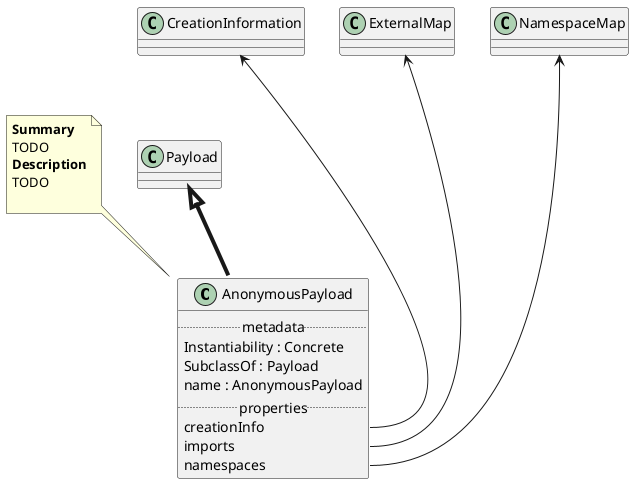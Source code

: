 @startuml
class AnonymousPayload {
.. metadata ..
    Instantiability : Concrete
    SubclassOf : Payload
    name : AnonymousPayload
.. properties ..
    creationInfo
    imports
    namespaces
}
note top of AnonymousPayload
<b>Summary</b>
TODO
<b>Description</b>
TODO

end note
"Payload" <|-[thickness=4]- "AnonymousPayload"
"CreationInformation" <--- "AnonymousPayload::creationInfo"
"ExternalMap" <--- "AnonymousPayload::imports"
"NamespaceMap" <--- "AnonymousPayload::namespaces"
@enduml

